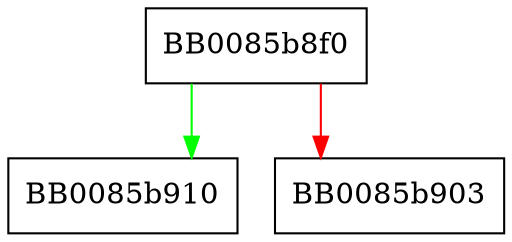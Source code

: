 digraph ossl_err_load_ASYNC_strings {
  node [shape="box"];
  graph [splines=ortho];
  BB0085b8f0 -> BB0085b910 [color="green"];
  BB0085b8f0 -> BB0085b903 [color="red"];
}